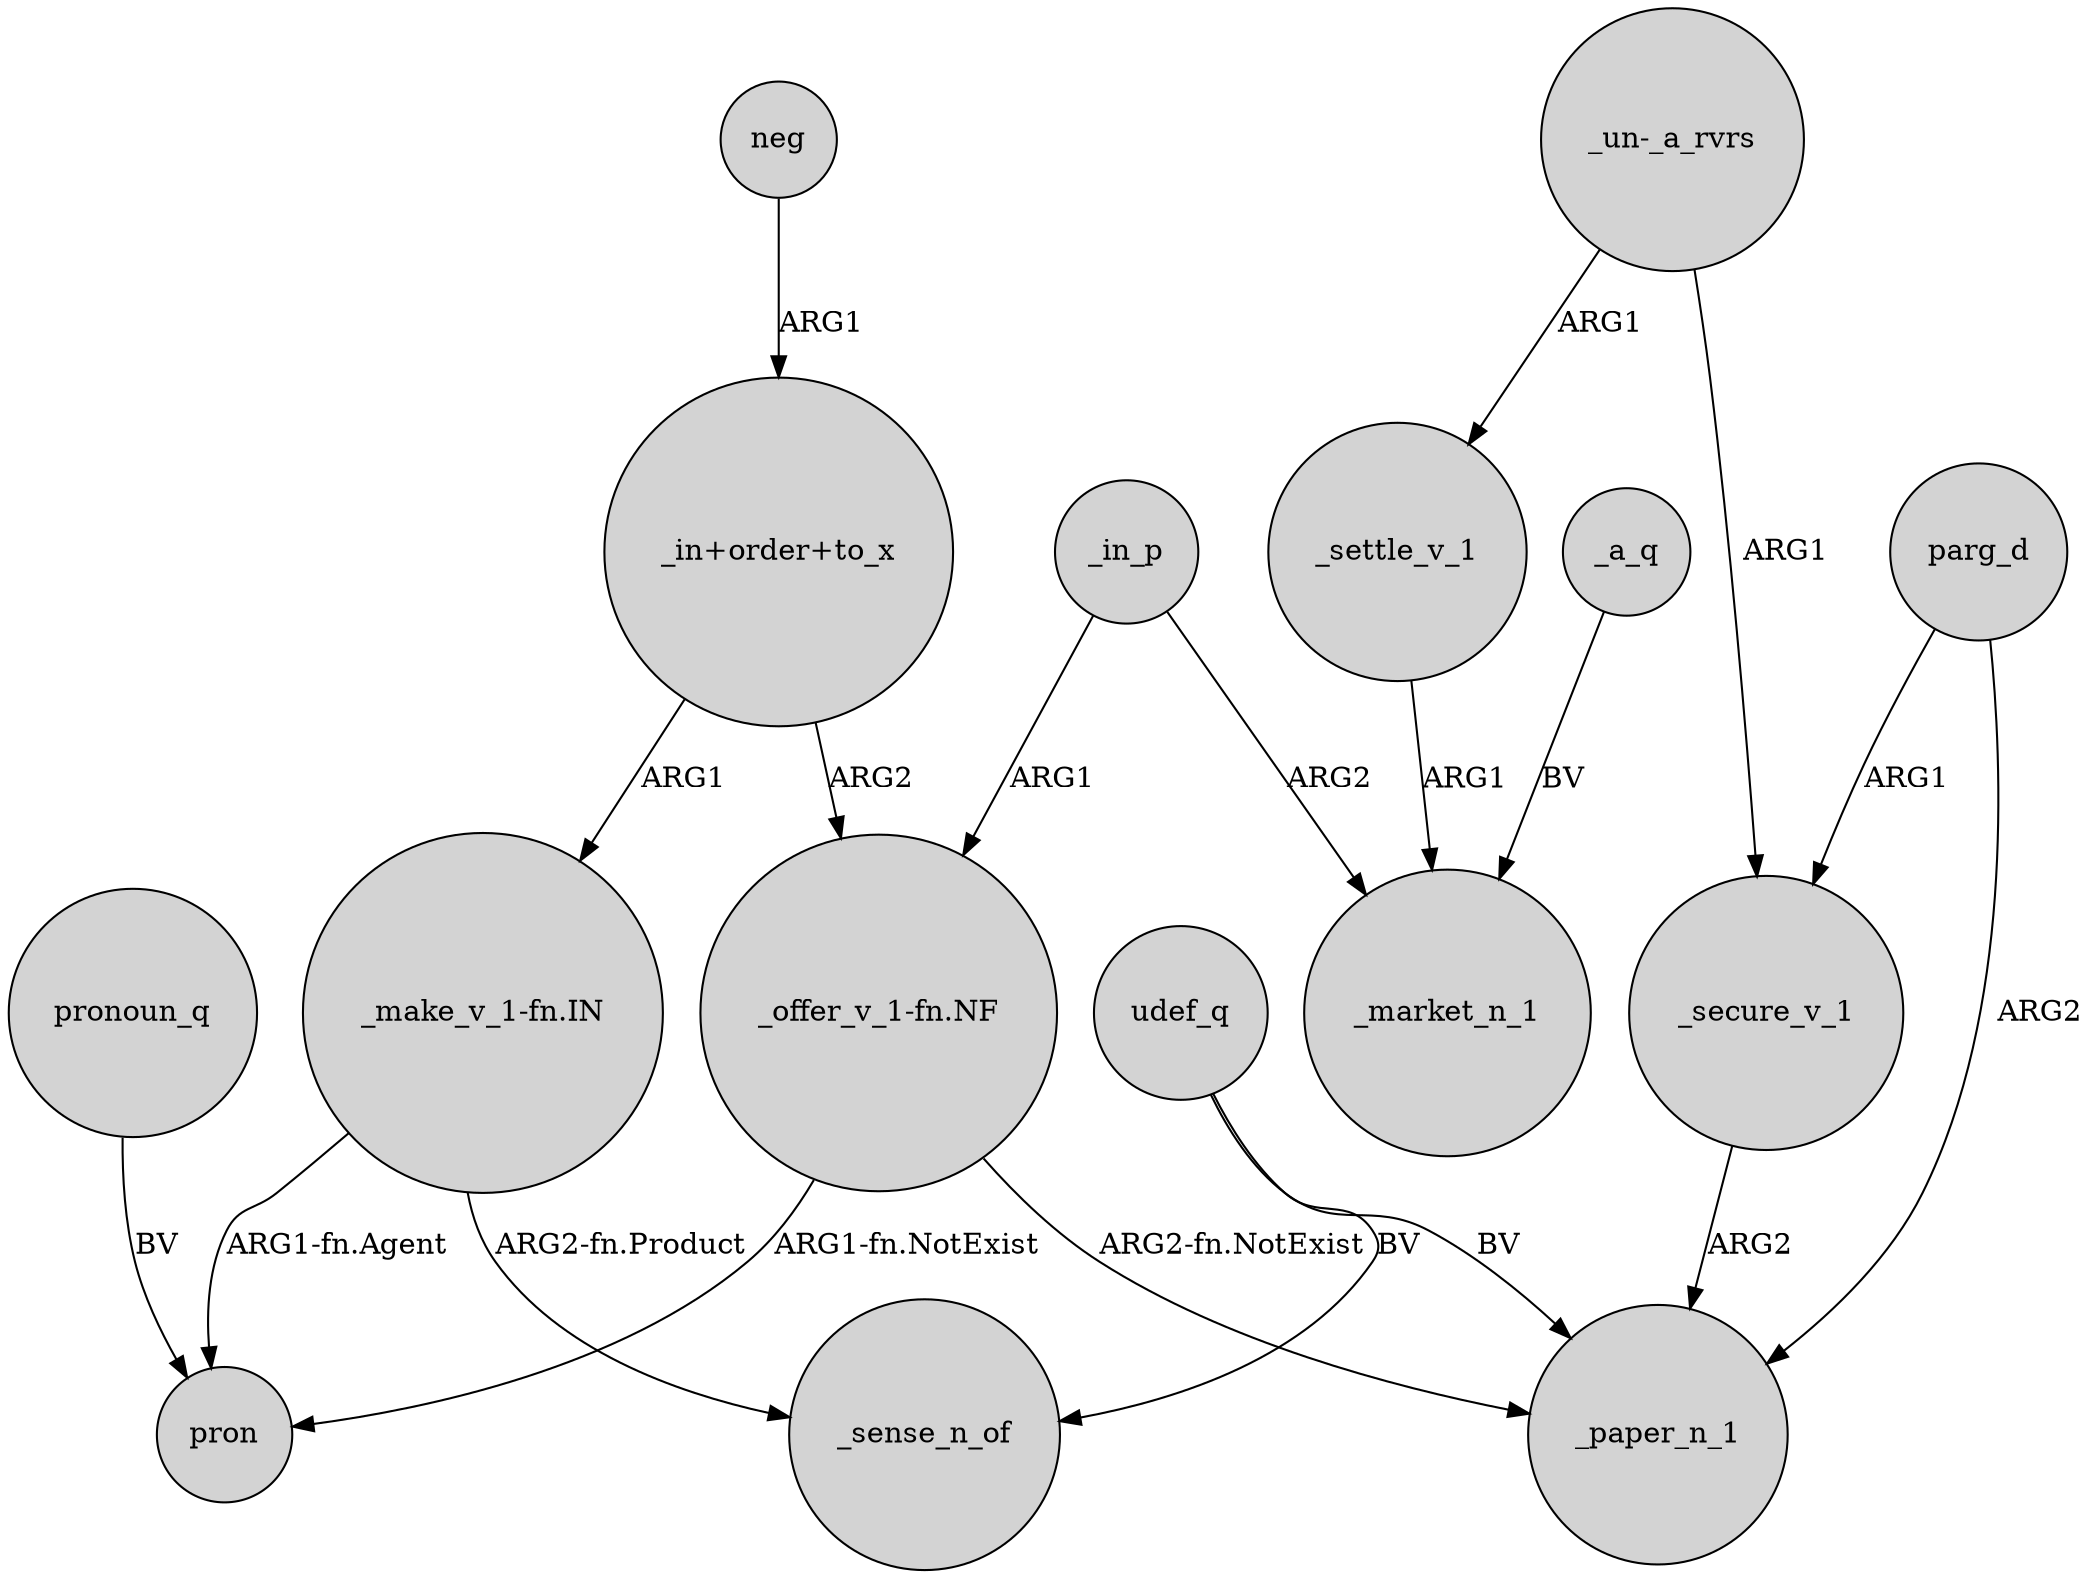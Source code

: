 digraph {
	node [shape=circle style=filled]
	_in_p -> "_offer_v_1-fn.NF" [label=ARG1]
	_settle_v_1 -> _market_n_1 [label=ARG1]
	_secure_v_1 -> _paper_n_1 [label=ARG2]
	"_in+order+to_x" -> "_offer_v_1-fn.NF" [label=ARG2]
	neg -> "_in+order+to_x" [label=ARG1]
	"_offer_v_1-fn.NF" -> pron [label="ARG1-fn.NotExist"]
	parg_d -> _paper_n_1 [label=ARG2]
	"_in+order+to_x" -> "_make_v_1-fn.IN" [label=ARG1]
	parg_d -> _secure_v_1 [label=ARG1]
	pronoun_q -> pron [label=BV]
	"_offer_v_1-fn.NF" -> _paper_n_1 [label="ARG2-fn.NotExist"]
	"_un-_a_rvrs" -> _secure_v_1 [label=ARG1]
	udef_q -> _sense_n_of [label=BV]
	"_make_v_1-fn.IN" -> pron [label="ARG1-fn.Agent"]
	"_make_v_1-fn.IN" -> _sense_n_of [label="ARG2-fn.Product"]
	_a_q -> _market_n_1 [label=BV]
	udef_q -> _paper_n_1 [label=BV]
	"_un-_a_rvrs" -> _settle_v_1 [label=ARG1]
	_in_p -> _market_n_1 [label=ARG2]
}
